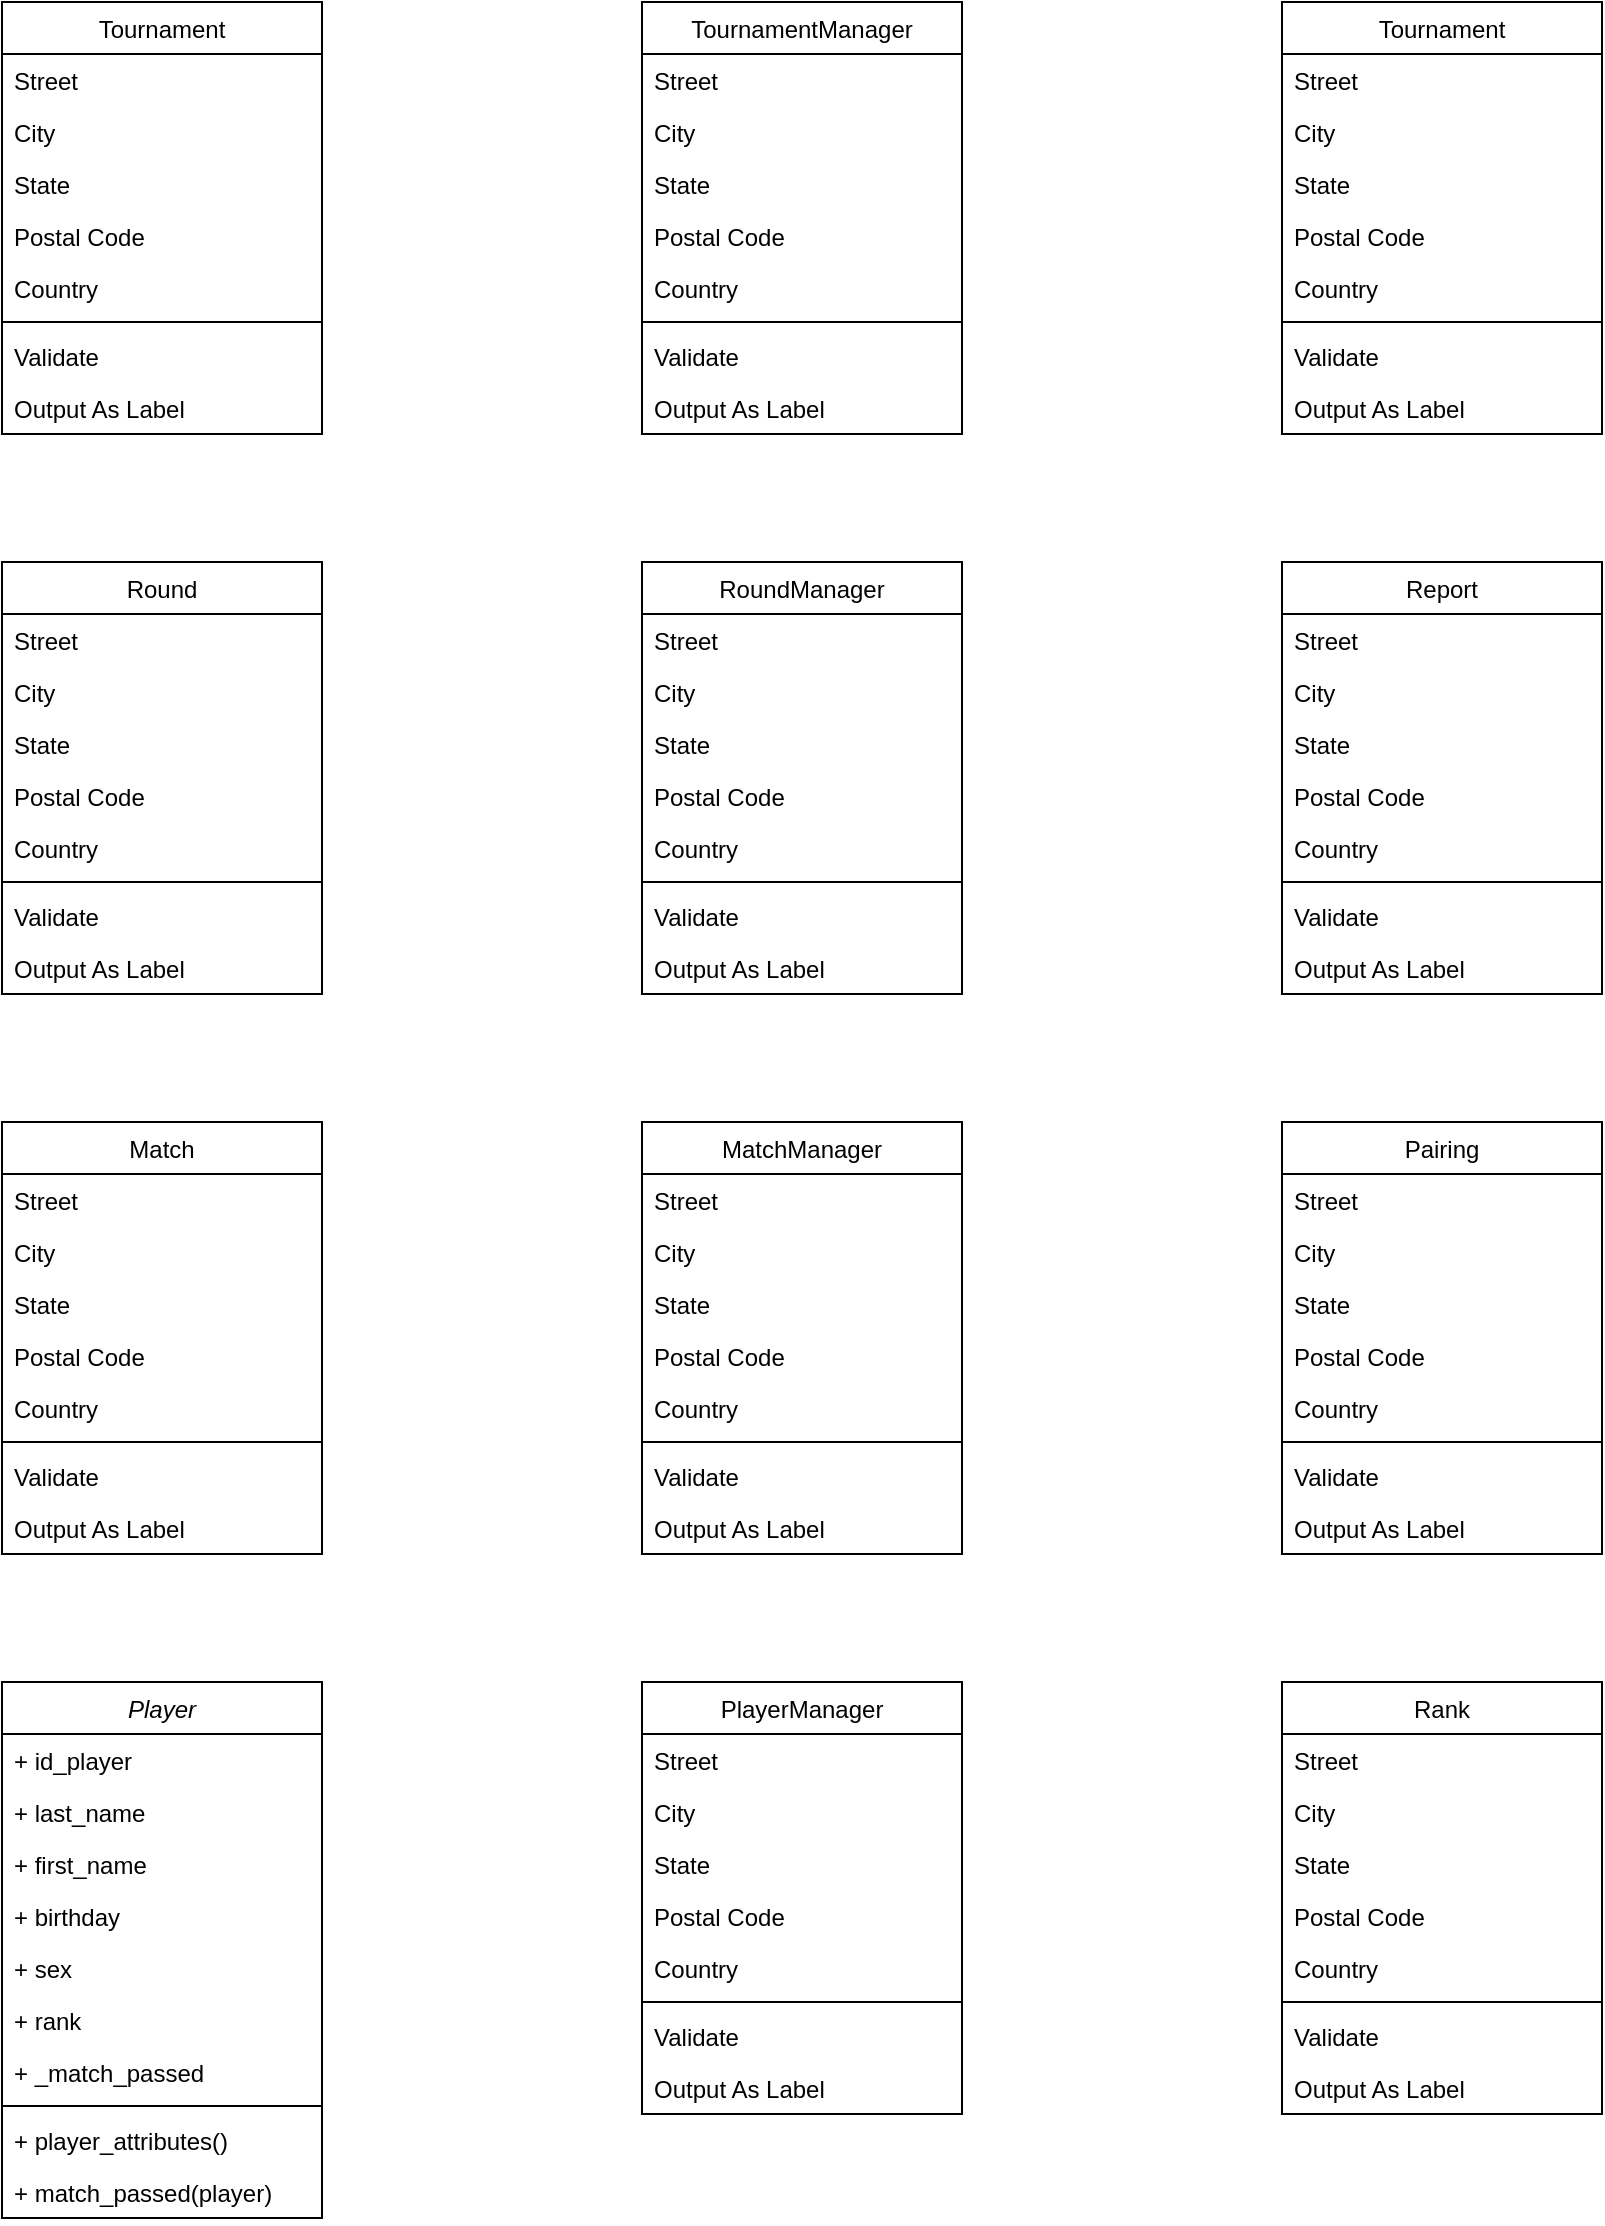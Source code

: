 <mxfile version="14.4.4" type="device"><diagram id="C5RBs43oDa-KdzZeNtuy" name="Page-1"><mxGraphModel dx="1422" dy="1963" grid="1" gridSize="10" guides="1" tooltips="1" connect="1" arrows="1" fold="1" page="1" pageScale="1" pageWidth="827" pageHeight="1169" math="0" shadow="0"><root><mxCell id="WIyWlLk6GJQsqaUBKTNV-0"/><mxCell id="WIyWlLk6GJQsqaUBKTNV-1" parent="WIyWlLk6GJQsqaUBKTNV-0"/><mxCell id="zkfFHV4jXpPFQw0GAbJ--0" value="Player" style="swimlane;fontStyle=2;align=center;verticalAlign=top;childLayout=stackLayout;horizontal=1;startSize=26;horizontalStack=0;resizeParent=1;resizeLast=0;collapsible=1;marginBottom=0;rounded=0;shadow=0;strokeWidth=1;" parent="WIyWlLk6GJQsqaUBKTNV-1" vertex="1"><mxGeometry x="200" y="200" width="160" height="268" as="geometry"><mxRectangle x="220" y="120" width="160" height="26" as="alternateBounds"/></mxGeometry></mxCell><mxCell id="zkfFHV4jXpPFQw0GAbJ--1" value="+ id_player" style="text;align=left;verticalAlign=top;spacingLeft=4;spacingRight=4;overflow=hidden;rotatable=0;points=[[0,0.5],[1,0.5]];portConstraint=eastwest;" parent="zkfFHV4jXpPFQw0GAbJ--0" vertex="1"><mxGeometry y="26" width="160" height="26" as="geometry"/></mxCell><mxCell id="zkfFHV4jXpPFQw0GAbJ--2" value="+ last_name" style="text;align=left;verticalAlign=top;spacingLeft=4;spacingRight=4;overflow=hidden;rotatable=0;points=[[0,0.5],[1,0.5]];portConstraint=eastwest;rounded=0;shadow=0;html=0;" parent="zkfFHV4jXpPFQw0GAbJ--0" vertex="1"><mxGeometry y="52" width="160" height="26" as="geometry"/></mxCell><mxCell id="zkfFHV4jXpPFQw0GAbJ--3" value="+ first_name" style="text;align=left;verticalAlign=top;spacingLeft=4;spacingRight=4;overflow=hidden;rotatable=0;points=[[0,0.5],[1,0.5]];portConstraint=eastwest;rounded=0;shadow=0;html=0;" parent="zkfFHV4jXpPFQw0GAbJ--0" vertex="1"><mxGeometry y="78" width="160" height="26" as="geometry"/></mxCell><mxCell id="yaCZvA2KeZ9xjW6tlkCe-1" value="+ birthday" style="text;align=left;verticalAlign=top;spacingLeft=4;spacingRight=4;overflow=hidden;rotatable=0;points=[[0,0.5],[1,0.5]];portConstraint=eastwest;rounded=0;shadow=0;html=0;" vertex="1" parent="zkfFHV4jXpPFQw0GAbJ--0"><mxGeometry y="104" width="160" height="26" as="geometry"/></mxCell><mxCell id="yaCZvA2KeZ9xjW6tlkCe-2" value="+ sex" style="text;align=left;verticalAlign=top;spacingLeft=4;spacingRight=4;overflow=hidden;rotatable=0;points=[[0,0.5],[1,0.5]];portConstraint=eastwest;rounded=0;shadow=0;html=0;" vertex="1" parent="zkfFHV4jXpPFQw0GAbJ--0"><mxGeometry y="130" width="160" height="26" as="geometry"/></mxCell><mxCell id="yaCZvA2KeZ9xjW6tlkCe-0" value="+ rank" style="text;align=left;verticalAlign=top;spacingLeft=4;spacingRight=4;overflow=hidden;rotatable=0;points=[[0,0.5],[1,0.5]];portConstraint=eastwest;rounded=0;shadow=0;html=0;" vertex="1" parent="zkfFHV4jXpPFQw0GAbJ--0"><mxGeometry y="156" width="160" height="26" as="geometry"/></mxCell><mxCell id="yaCZvA2KeZ9xjW6tlkCe-3" value="+ _match_passed" style="text;align=left;verticalAlign=top;spacingLeft=4;spacingRight=4;overflow=hidden;rotatable=0;points=[[0,0.5],[1,0.5]];portConstraint=eastwest;rounded=0;shadow=0;html=0;" vertex="1" parent="zkfFHV4jXpPFQw0GAbJ--0"><mxGeometry y="182" width="160" height="26" as="geometry"/></mxCell><mxCell id="zkfFHV4jXpPFQw0GAbJ--4" value="" style="line;html=1;strokeWidth=1;align=left;verticalAlign=middle;spacingTop=-1;spacingLeft=3;spacingRight=3;rotatable=0;labelPosition=right;points=[];portConstraint=eastwest;" parent="zkfFHV4jXpPFQw0GAbJ--0" vertex="1"><mxGeometry y="208" width="160" height="8" as="geometry"/></mxCell><mxCell id="zkfFHV4jXpPFQw0GAbJ--5" value="+ player_attributes()" style="text;align=left;verticalAlign=top;spacingLeft=4;spacingRight=4;overflow=hidden;rotatable=0;points=[[0,0.5],[1,0.5]];portConstraint=eastwest;" parent="zkfFHV4jXpPFQw0GAbJ--0" vertex="1"><mxGeometry y="216" width="160" height="26" as="geometry"/></mxCell><mxCell id="yaCZvA2KeZ9xjW6tlkCe-4" value="+ match_passed(player)" style="text;align=left;verticalAlign=top;spacingLeft=4;spacingRight=4;overflow=hidden;rotatable=0;points=[[0,0.5],[1,0.5]];portConstraint=eastwest;" vertex="1" parent="zkfFHV4jXpPFQw0GAbJ--0"><mxGeometry y="242" width="160" height="26" as="geometry"/></mxCell><mxCell id="zkfFHV4jXpPFQw0GAbJ--17" value="Match" style="swimlane;fontStyle=0;align=center;verticalAlign=top;childLayout=stackLayout;horizontal=1;startSize=26;horizontalStack=0;resizeParent=1;resizeLast=0;collapsible=1;marginBottom=0;rounded=0;shadow=0;strokeWidth=1;" parent="WIyWlLk6GJQsqaUBKTNV-1" vertex="1"><mxGeometry x="200" y="-80" width="160" height="216" as="geometry"><mxRectangle x="550" y="140" width="160" height="26" as="alternateBounds"/></mxGeometry></mxCell><mxCell id="zkfFHV4jXpPFQw0GAbJ--18" value="Street" style="text;align=left;verticalAlign=top;spacingLeft=4;spacingRight=4;overflow=hidden;rotatable=0;points=[[0,0.5],[1,0.5]];portConstraint=eastwest;" parent="zkfFHV4jXpPFQw0GAbJ--17" vertex="1"><mxGeometry y="26" width="160" height="26" as="geometry"/></mxCell><mxCell id="zkfFHV4jXpPFQw0GAbJ--19" value="City" style="text;align=left;verticalAlign=top;spacingLeft=4;spacingRight=4;overflow=hidden;rotatable=0;points=[[0,0.5],[1,0.5]];portConstraint=eastwest;rounded=0;shadow=0;html=0;" parent="zkfFHV4jXpPFQw0GAbJ--17" vertex="1"><mxGeometry y="52" width="160" height="26" as="geometry"/></mxCell><mxCell id="zkfFHV4jXpPFQw0GAbJ--20" value="State" style="text;align=left;verticalAlign=top;spacingLeft=4;spacingRight=4;overflow=hidden;rotatable=0;points=[[0,0.5],[1,0.5]];portConstraint=eastwest;rounded=0;shadow=0;html=0;" parent="zkfFHV4jXpPFQw0GAbJ--17" vertex="1"><mxGeometry y="78" width="160" height="26" as="geometry"/></mxCell><mxCell id="zkfFHV4jXpPFQw0GAbJ--21" value="Postal Code" style="text;align=left;verticalAlign=top;spacingLeft=4;spacingRight=4;overflow=hidden;rotatable=0;points=[[0,0.5],[1,0.5]];portConstraint=eastwest;rounded=0;shadow=0;html=0;" parent="zkfFHV4jXpPFQw0GAbJ--17" vertex="1"><mxGeometry y="104" width="160" height="26" as="geometry"/></mxCell><mxCell id="zkfFHV4jXpPFQw0GAbJ--22" value="Country" style="text;align=left;verticalAlign=top;spacingLeft=4;spacingRight=4;overflow=hidden;rotatable=0;points=[[0,0.5],[1,0.5]];portConstraint=eastwest;rounded=0;shadow=0;html=0;" parent="zkfFHV4jXpPFQw0GAbJ--17" vertex="1"><mxGeometry y="130" width="160" height="26" as="geometry"/></mxCell><mxCell id="zkfFHV4jXpPFQw0GAbJ--23" value="" style="line;html=1;strokeWidth=1;align=left;verticalAlign=middle;spacingTop=-1;spacingLeft=3;spacingRight=3;rotatable=0;labelPosition=right;points=[];portConstraint=eastwest;" parent="zkfFHV4jXpPFQw0GAbJ--17" vertex="1"><mxGeometry y="156" width="160" height="8" as="geometry"/></mxCell><mxCell id="zkfFHV4jXpPFQw0GAbJ--24" value="Validate" style="text;align=left;verticalAlign=top;spacingLeft=4;spacingRight=4;overflow=hidden;rotatable=0;points=[[0,0.5],[1,0.5]];portConstraint=eastwest;" parent="zkfFHV4jXpPFQw0GAbJ--17" vertex="1"><mxGeometry y="164" width="160" height="26" as="geometry"/></mxCell><mxCell id="zkfFHV4jXpPFQw0GAbJ--25" value="Output As Label" style="text;align=left;verticalAlign=top;spacingLeft=4;spacingRight=4;overflow=hidden;rotatable=0;points=[[0,0.5],[1,0.5]];portConstraint=eastwest;" parent="zkfFHV4jXpPFQw0GAbJ--17" vertex="1"><mxGeometry y="190" width="160" height="26" as="geometry"/></mxCell><mxCell id="yaCZvA2KeZ9xjW6tlkCe-5" value="Round" style="swimlane;fontStyle=0;align=center;verticalAlign=top;childLayout=stackLayout;horizontal=1;startSize=26;horizontalStack=0;resizeParent=1;resizeLast=0;collapsible=1;marginBottom=0;rounded=0;shadow=0;strokeWidth=1;" vertex="1" parent="WIyWlLk6GJQsqaUBKTNV-1"><mxGeometry x="200" y="-360" width="160" height="216" as="geometry"><mxRectangle x="550" y="140" width="160" height="26" as="alternateBounds"/></mxGeometry></mxCell><mxCell id="yaCZvA2KeZ9xjW6tlkCe-6" value="Street" style="text;align=left;verticalAlign=top;spacingLeft=4;spacingRight=4;overflow=hidden;rotatable=0;points=[[0,0.5],[1,0.5]];portConstraint=eastwest;" vertex="1" parent="yaCZvA2KeZ9xjW6tlkCe-5"><mxGeometry y="26" width="160" height="26" as="geometry"/></mxCell><mxCell id="yaCZvA2KeZ9xjW6tlkCe-7" value="City" style="text;align=left;verticalAlign=top;spacingLeft=4;spacingRight=4;overflow=hidden;rotatable=0;points=[[0,0.5],[1,0.5]];portConstraint=eastwest;rounded=0;shadow=0;html=0;" vertex="1" parent="yaCZvA2KeZ9xjW6tlkCe-5"><mxGeometry y="52" width="160" height="26" as="geometry"/></mxCell><mxCell id="yaCZvA2KeZ9xjW6tlkCe-8" value="State" style="text;align=left;verticalAlign=top;spacingLeft=4;spacingRight=4;overflow=hidden;rotatable=0;points=[[0,0.5],[1,0.5]];portConstraint=eastwest;rounded=0;shadow=0;html=0;" vertex="1" parent="yaCZvA2KeZ9xjW6tlkCe-5"><mxGeometry y="78" width="160" height="26" as="geometry"/></mxCell><mxCell id="yaCZvA2KeZ9xjW6tlkCe-9" value="Postal Code" style="text;align=left;verticalAlign=top;spacingLeft=4;spacingRight=4;overflow=hidden;rotatable=0;points=[[0,0.5],[1,0.5]];portConstraint=eastwest;rounded=0;shadow=0;html=0;" vertex="1" parent="yaCZvA2KeZ9xjW6tlkCe-5"><mxGeometry y="104" width="160" height="26" as="geometry"/></mxCell><mxCell id="yaCZvA2KeZ9xjW6tlkCe-10" value="Country" style="text;align=left;verticalAlign=top;spacingLeft=4;spacingRight=4;overflow=hidden;rotatable=0;points=[[0,0.5],[1,0.5]];portConstraint=eastwest;rounded=0;shadow=0;html=0;" vertex="1" parent="yaCZvA2KeZ9xjW6tlkCe-5"><mxGeometry y="130" width="160" height="26" as="geometry"/></mxCell><mxCell id="yaCZvA2KeZ9xjW6tlkCe-11" value="" style="line;html=1;strokeWidth=1;align=left;verticalAlign=middle;spacingTop=-1;spacingLeft=3;spacingRight=3;rotatable=0;labelPosition=right;points=[];portConstraint=eastwest;" vertex="1" parent="yaCZvA2KeZ9xjW6tlkCe-5"><mxGeometry y="156" width="160" height="8" as="geometry"/></mxCell><mxCell id="yaCZvA2KeZ9xjW6tlkCe-12" value="Validate" style="text;align=left;verticalAlign=top;spacingLeft=4;spacingRight=4;overflow=hidden;rotatable=0;points=[[0,0.5],[1,0.5]];portConstraint=eastwest;" vertex="1" parent="yaCZvA2KeZ9xjW6tlkCe-5"><mxGeometry y="164" width="160" height="26" as="geometry"/></mxCell><mxCell id="yaCZvA2KeZ9xjW6tlkCe-13" value="Output As Label" style="text;align=left;verticalAlign=top;spacingLeft=4;spacingRight=4;overflow=hidden;rotatable=0;points=[[0,0.5],[1,0.5]];portConstraint=eastwest;" vertex="1" parent="yaCZvA2KeZ9xjW6tlkCe-5"><mxGeometry y="190" width="160" height="26" as="geometry"/></mxCell><mxCell id="yaCZvA2KeZ9xjW6tlkCe-14" value="Tournament" style="swimlane;fontStyle=0;align=center;verticalAlign=top;childLayout=stackLayout;horizontal=1;startSize=26;horizontalStack=0;resizeParent=1;resizeLast=0;collapsible=1;marginBottom=0;rounded=0;shadow=0;strokeWidth=1;" vertex="1" parent="WIyWlLk6GJQsqaUBKTNV-1"><mxGeometry x="200" y="-640" width="160" height="216" as="geometry"><mxRectangle x="550" y="140" width="160" height="26" as="alternateBounds"/></mxGeometry></mxCell><mxCell id="yaCZvA2KeZ9xjW6tlkCe-15" value="Street" style="text;align=left;verticalAlign=top;spacingLeft=4;spacingRight=4;overflow=hidden;rotatable=0;points=[[0,0.5],[1,0.5]];portConstraint=eastwest;" vertex="1" parent="yaCZvA2KeZ9xjW6tlkCe-14"><mxGeometry y="26" width="160" height="26" as="geometry"/></mxCell><mxCell id="yaCZvA2KeZ9xjW6tlkCe-16" value="City" style="text;align=left;verticalAlign=top;spacingLeft=4;spacingRight=4;overflow=hidden;rotatable=0;points=[[0,0.5],[1,0.5]];portConstraint=eastwest;rounded=0;shadow=0;html=0;" vertex="1" parent="yaCZvA2KeZ9xjW6tlkCe-14"><mxGeometry y="52" width="160" height="26" as="geometry"/></mxCell><mxCell id="yaCZvA2KeZ9xjW6tlkCe-17" value="State" style="text;align=left;verticalAlign=top;spacingLeft=4;spacingRight=4;overflow=hidden;rotatable=0;points=[[0,0.5],[1,0.5]];portConstraint=eastwest;rounded=0;shadow=0;html=0;" vertex="1" parent="yaCZvA2KeZ9xjW6tlkCe-14"><mxGeometry y="78" width="160" height="26" as="geometry"/></mxCell><mxCell id="yaCZvA2KeZ9xjW6tlkCe-18" value="Postal Code" style="text;align=left;verticalAlign=top;spacingLeft=4;spacingRight=4;overflow=hidden;rotatable=0;points=[[0,0.5],[1,0.5]];portConstraint=eastwest;rounded=0;shadow=0;html=0;" vertex="1" parent="yaCZvA2KeZ9xjW6tlkCe-14"><mxGeometry y="104" width="160" height="26" as="geometry"/></mxCell><mxCell id="yaCZvA2KeZ9xjW6tlkCe-19" value="Country" style="text;align=left;verticalAlign=top;spacingLeft=4;spacingRight=4;overflow=hidden;rotatable=0;points=[[0,0.5],[1,0.5]];portConstraint=eastwest;rounded=0;shadow=0;html=0;" vertex="1" parent="yaCZvA2KeZ9xjW6tlkCe-14"><mxGeometry y="130" width="160" height="26" as="geometry"/></mxCell><mxCell id="yaCZvA2KeZ9xjW6tlkCe-20" value="" style="line;html=1;strokeWidth=1;align=left;verticalAlign=middle;spacingTop=-1;spacingLeft=3;spacingRight=3;rotatable=0;labelPosition=right;points=[];portConstraint=eastwest;" vertex="1" parent="yaCZvA2KeZ9xjW6tlkCe-14"><mxGeometry y="156" width="160" height="8" as="geometry"/></mxCell><mxCell id="yaCZvA2KeZ9xjW6tlkCe-21" value="Validate" style="text;align=left;verticalAlign=top;spacingLeft=4;spacingRight=4;overflow=hidden;rotatable=0;points=[[0,0.5],[1,0.5]];portConstraint=eastwest;" vertex="1" parent="yaCZvA2KeZ9xjW6tlkCe-14"><mxGeometry y="164" width="160" height="26" as="geometry"/></mxCell><mxCell id="yaCZvA2KeZ9xjW6tlkCe-22" value="Output As Label" style="text;align=left;verticalAlign=top;spacingLeft=4;spacingRight=4;overflow=hidden;rotatable=0;points=[[0,0.5],[1,0.5]];portConstraint=eastwest;" vertex="1" parent="yaCZvA2KeZ9xjW6tlkCe-14"><mxGeometry y="190" width="160" height="26" as="geometry"/></mxCell><mxCell id="yaCZvA2KeZ9xjW6tlkCe-23" value="TournamentManager" style="swimlane;fontStyle=0;align=center;verticalAlign=top;childLayout=stackLayout;horizontal=1;startSize=26;horizontalStack=0;resizeParent=1;resizeLast=0;collapsible=1;marginBottom=0;rounded=0;shadow=0;strokeWidth=1;" vertex="1" parent="WIyWlLk6GJQsqaUBKTNV-1"><mxGeometry x="520" y="-640" width="160" height="216" as="geometry"><mxRectangle x="550" y="140" width="160" height="26" as="alternateBounds"/></mxGeometry></mxCell><mxCell id="yaCZvA2KeZ9xjW6tlkCe-24" value="Street" style="text;align=left;verticalAlign=top;spacingLeft=4;spacingRight=4;overflow=hidden;rotatable=0;points=[[0,0.5],[1,0.5]];portConstraint=eastwest;" vertex="1" parent="yaCZvA2KeZ9xjW6tlkCe-23"><mxGeometry y="26" width="160" height="26" as="geometry"/></mxCell><mxCell id="yaCZvA2KeZ9xjW6tlkCe-25" value="City" style="text;align=left;verticalAlign=top;spacingLeft=4;spacingRight=4;overflow=hidden;rotatable=0;points=[[0,0.5],[1,0.5]];portConstraint=eastwest;rounded=0;shadow=0;html=0;" vertex="1" parent="yaCZvA2KeZ9xjW6tlkCe-23"><mxGeometry y="52" width="160" height="26" as="geometry"/></mxCell><mxCell id="yaCZvA2KeZ9xjW6tlkCe-26" value="State" style="text;align=left;verticalAlign=top;spacingLeft=4;spacingRight=4;overflow=hidden;rotatable=0;points=[[0,0.5],[1,0.5]];portConstraint=eastwest;rounded=0;shadow=0;html=0;" vertex="1" parent="yaCZvA2KeZ9xjW6tlkCe-23"><mxGeometry y="78" width="160" height="26" as="geometry"/></mxCell><mxCell id="yaCZvA2KeZ9xjW6tlkCe-27" value="Postal Code" style="text;align=left;verticalAlign=top;spacingLeft=4;spacingRight=4;overflow=hidden;rotatable=0;points=[[0,0.5],[1,0.5]];portConstraint=eastwest;rounded=0;shadow=0;html=0;" vertex="1" parent="yaCZvA2KeZ9xjW6tlkCe-23"><mxGeometry y="104" width="160" height="26" as="geometry"/></mxCell><mxCell id="yaCZvA2KeZ9xjW6tlkCe-28" value="Country" style="text;align=left;verticalAlign=top;spacingLeft=4;spacingRight=4;overflow=hidden;rotatable=0;points=[[0,0.5],[1,0.5]];portConstraint=eastwest;rounded=0;shadow=0;html=0;" vertex="1" parent="yaCZvA2KeZ9xjW6tlkCe-23"><mxGeometry y="130" width="160" height="26" as="geometry"/></mxCell><mxCell id="yaCZvA2KeZ9xjW6tlkCe-29" value="" style="line;html=1;strokeWidth=1;align=left;verticalAlign=middle;spacingTop=-1;spacingLeft=3;spacingRight=3;rotatable=0;labelPosition=right;points=[];portConstraint=eastwest;" vertex="1" parent="yaCZvA2KeZ9xjW6tlkCe-23"><mxGeometry y="156" width="160" height="8" as="geometry"/></mxCell><mxCell id="yaCZvA2KeZ9xjW6tlkCe-30" value="Validate" style="text;align=left;verticalAlign=top;spacingLeft=4;spacingRight=4;overflow=hidden;rotatable=0;points=[[0,0.5],[1,0.5]];portConstraint=eastwest;" vertex="1" parent="yaCZvA2KeZ9xjW6tlkCe-23"><mxGeometry y="164" width="160" height="26" as="geometry"/></mxCell><mxCell id="yaCZvA2KeZ9xjW6tlkCe-31" value="Output As Label" style="text;align=left;verticalAlign=top;spacingLeft=4;spacingRight=4;overflow=hidden;rotatable=0;points=[[0,0.5],[1,0.5]];portConstraint=eastwest;" vertex="1" parent="yaCZvA2KeZ9xjW6tlkCe-23"><mxGeometry y="190" width="160" height="26" as="geometry"/></mxCell><mxCell id="yaCZvA2KeZ9xjW6tlkCe-32" value="RoundManager" style="swimlane;fontStyle=0;align=center;verticalAlign=top;childLayout=stackLayout;horizontal=1;startSize=26;horizontalStack=0;resizeParent=1;resizeLast=0;collapsible=1;marginBottom=0;rounded=0;shadow=0;strokeWidth=1;" vertex="1" parent="WIyWlLk6GJQsqaUBKTNV-1"><mxGeometry x="520" y="-360" width="160" height="216" as="geometry"><mxRectangle x="550" y="140" width="160" height="26" as="alternateBounds"/></mxGeometry></mxCell><mxCell id="yaCZvA2KeZ9xjW6tlkCe-33" value="Street" style="text;align=left;verticalAlign=top;spacingLeft=4;spacingRight=4;overflow=hidden;rotatable=0;points=[[0,0.5],[1,0.5]];portConstraint=eastwest;" vertex="1" parent="yaCZvA2KeZ9xjW6tlkCe-32"><mxGeometry y="26" width="160" height="26" as="geometry"/></mxCell><mxCell id="yaCZvA2KeZ9xjW6tlkCe-34" value="City" style="text;align=left;verticalAlign=top;spacingLeft=4;spacingRight=4;overflow=hidden;rotatable=0;points=[[0,0.5],[1,0.5]];portConstraint=eastwest;rounded=0;shadow=0;html=0;" vertex="1" parent="yaCZvA2KeZ9xjW6tlkCe-32"><mxGeometry y="52" width="160" height="26" as="geometry"/></mxCell><mxCell id="yaCZvA2KeZ9xjW6tlkCe-35" value="State" style="text;align=left;verticalAlign=top;spacingLeft=4;spacingRight=4;overflow=hidden;rotatable=0;points=[[0,0.5],[1,0.5]];portConstraint=eastwest;rounded=0;shadow=0;html=0;" vertex="1" parent="yaCZvA2KeZ9xjW6tlkCe-32"><mxGeometry y="78" width="160" height="26" as="geometry"/></mxCell><mxCell id="yaCZvA2KeZ9xjW6tlkCe-36" value="Postal Code" style="text;align=left;verticalAlign=top;spacingLeft=4;spacingRight=4;overflow=hidden;rotatable=0;points=[[0,0.5],[1,0.5]];portConstraint=eastwest;rounded=0;shadow=0;html=0;" vertex="1" parent="yaCZvA2KeZ9xjW6tlkCe-32"><mxGeometry y="104" width="160" height="26" as="geometry"/></mxCell><mxCell id="yaCZvA2KeZ9xjW6tlkCe-37" value="Country" style="text;align=left;verticalAlign=top;spacingLeft=4;spacingRight=4;overflow=hidden;rotatable=0;points=[[0,0.5],[1,0.5]];portConstraint=eastwest;rounded=0;shadow=0;html=0;" vertex="1" parent="yaCZvA2KeZ9xjW6tlkCe-32"><mxGeometry y="130" width="160" height="26" as="geometry"/></mxCell><mxCell id="yaCZvA2KeZ9xjW6tlkCe-38" value="" style="line;html=1;strokeWidth=1;align=left;verticalAlign=middle;spacingTop=-1;spacingLeft=3;spacingRight=3;rotatable=0;labelPosition=right;points=[];portConstraint=eastwest;" vertex="1" parent="yaCZvA2KeZ9xjW6tlkCe-32"><mxGeometry y="156" width="160" height="8" as="geometry"/></mxCell><mxCell id="yaCZvA2KeZ9xjW6tlkCe-39" value="Validate" style="text;align=left;verticalAlign=top;spacingLeft=4;spacingRight=4;overflow=hidden;rotatable=0;points=[[0,0.5],[1,0.5]];portConstraint=eastwest;" vertex="1" parent="yaCZvA2KeZ9xjW6tlkCe-32"><mxGeometry y="164" width="160" height="26" as="geometry"/></mxCell><mxCell id="yaCZvA2KeZ9xjW6tlkCe-40" value="Output As Label" style="text;align=left;verticalAlign=top;spacingLeft=4;spacingRight=4;overflow=hidden;rotatable=0;points=[[0,0.5],[1,0.5]];portConstraint=eastwest;" vertex="1" parent="yaCZvA2KeZ9xjW6tlkCe-32"><mxGeometry y="190" width="160" height="26" as="geometry"/></mxCell><mxCell id="yaCZvA2KeZ9xjW6tlkCe-41" value="MatchManager" style="swimlane;fontStyle=0;align=center;verticalAlign=top;childLayout=stackLayout;horizontal=1;startSize=26;horizontalStack=0;resizeParent=1;resizeLast=0;collapsible=1;marginBottom=0;rounded=0;shadow=0;strokeWidth=1;" vertex="1" parent="WIyWlLk6GJQsqaUBKTNV-1"><mxGeometry x="520" y="-80" width="160" height="216" as="geometry"><mxRectangle x="550" y="140" width="160" height="26" as="alternateBounds"/></mxGeometry></mxCell><mxCell id="yaCZvA2KeZ9xjW6tlkCe-42" value="Street" style="text;align=left;verticalAlign=top;spacingLeft=4;spacingRight=4;overflow=hidden;rotatable=0;points=[[0,0.5],[1,0.5]];portConstraint=eastwest;" vertex="1" parent="yaCZvA2KeZ9xjW6tlkCe-41"><mxGeometry y="26" width="160" height="26" as="geometry"/></mxCell><mxCell id="yaCZvA2KeZ9xjW6tlkCe-43" value="City" style="text;align=left;verticalAlign=top;spacingLeft=4;spacingRight=4;overflow=hidden;rotatable=0;points=[[0,0.5],[1,0.5]];portConstraint=eastwest;rounded=0;shadow=0;html=0;" vertex="1" parent="yaCZvA2KeZ9xjW6tlkCe-41"><mxGeometry y="52" width="160" height="26" as="geometry"/></mxCell><mxCell id="yaCZvA2KeZ9xjW6tlkCe-44" value="State" style="text;align=left;verticalAlign=top;spacingLeft=4;spacingRight=4;overflow=hidden;rotatable=0;points=[[0,0.5],[1,0.5]];portConstraint=eastwest;rounded=0;shadow=0;html=0;" vertex="1" parent="yaCZvA2KeZ9xjW6tlkCe-41"><mxGeometry y="78" width="160" height="26" as="geometry"/></mxCell><mxCell id="yaCZvA2KeZ9xjW6tlkCe-45" value="Postal Code" style="text;align=left;verticalAlign=top;spacingLeft=4;spacingRight=4;overflow=hidden;rotatable=0;points=[[0,0.5],[1,0.5]];portConstraint=eastwest;rounded=0;shadow=0;html=0;" vertex="1" parent="yaCZvA2KeZ9xjW6tlkCe-41"><mxGeometry y="104" width="160" height="26" as="geometry"/></mxCell><mxCell id="yaCZvA2KeZ9xjW6tlkCe-46" value="Country" style="text;align=left;verticalAlign=top;spacingLeft=4;spacingRight=4;overflow=hidden;rotatable=0;points=[[0,0.5],[1,0.5]];portConstraint=eastwest;rounded=0;shadow=0;html=0;" vertex="1" parent="yaCZvA2KeZ9xjW6tlkCe-41"><mxGeometry y="130" width="160" height="26" as="geometry"/></mxCell><mxCell id="yaCZvA2KeZ9xjW6tlkCe-47" value="" style="line;html=1;strokeWidth=1;align=left;verticalAlign=middle;spacingTop=-1;spacingLeft=3;spacingRight=3;rotatable=0;labelPosition=right;points=[];portConstraint=eastwest;" vertex="1" parent="yaCZvA2KeZ9xjW6tlkCe-41"><mxGeometry y="156" width="160" height="8" as="geometry"/></mxCell><mxCell id="yaCZvA2KeZ9xjW6tlkCe-48" value="Validate" style="text;align=left;verticalAlign=top;spacingLeft=4;spacingRight=4;overflow=hidden;rotatable=0;points=[[0,0.5],[1,0.5]];portConstraint=eastwest;" vertex="1" parent="yaCZvA2KeZ9xjW6tlkCe-41"><mxGeometry y="164" width="160" height="26" as="geometry"/></mxCell><mxCell id="yaCZvA2KeZ9xjW6tlkCe-49" value="Output As Label" style="text;align=left;verticalAlign=top;spacingLeft=4;spacingRight=4;overflow=hidden;rotatable=0;points=[[0,0.5],[1,0.5]];portConstraint=eastwest;" vertex="1" parent="yaCZvA2KeZ9xjW6tlkCe-41"><mxGeometry y="190" width="160" height="26" as="geometry"/></mxCell><mxCell id="yaCZvA2KeZ9xjW6tlkCe-50" value="PlayerManager" style="swimlane;fontStyle=0;align=center;verticalAlign=top;childLayout=stackLayout;horizontal=1;startSize=26;horizontalStack=0;resizeParent=1;resizeLast=0;collapsible=1;marginBottom=0;rounded=0;shadow=0;strokeWidth=1;" vertex="1" parent="WIyWlLk6GJQsqaUBKTNV-1"><mxGeometry x="520" y="200" width="160" height="216" as="geometry"><mxRectangle x="550" y="140" width="160" height="26" as="alternateBounds"/></mxGeometry></mxCell><mxCell id="yaCZvA2KeZ9xjW6tlkCe-51" value="Street" style="text;align=left;verticalAlign=top;spacingLeft=4;spacingRight=4;overflow=hidden;rotatable=0;points=[[0,0.5],[1,0.5]];portConstraint=eastwest;" vertex="1" parent="yaCZvA2KeZ9xjW6tlkCe-50"><mxGeometry y="26" width="160" height="26" as="geometry"/></mxCell><mxCell id="yaCZvA2KeZ9xjW6tlkCe-52" value="City" style="text;align=left;verticalAlign=top;spacingLeft=4;spacingRight=4;overflow=hidden;rotatable=0;points=[[0,0.5],[1,0.5]];portConstraint=eastwest;rounded=0;shadow=0;html=0;" vertex="1" parent="yaCZvA2KeZ9xjW6tlkCe-50"><mxGeometry y="52" width="160" height="26" as="geometry"/></mxCell><mxCell id="yaCZvA2KeZ9xjW6tlkCe-53" value="State" style="text;align=left;verticalAlign=top;spacingLeft=4;spacingRight=4;overflow=hidden;rotatable=0;points=[[0,0.5],[1,0.5]];portConstraint=eastwest;rounded=0;shadow=0;html=0;" vertex="1" parent="yaCZvA2KeZ9xjW6tlkCe-50"><mxGeometry y="78" width="160" height="26" as="geometry"/></mxCell><mxCell id="yaCZvA2KeZ9xjW6tlkCe-54" value="Postal Code" style="text;align=left;verticalAlign=top;spacingLeft=4;spacingRight=4;overflow=hidden;rotatable=0;points=[[0,0.5],[1,0.5]];portConstraint=eastwest;rounded=0;shadow=0;html=0;" vertex="1" parent="yaCZvA2KeZ9xjW6tlkCe-50"><mxGeometry y="104" width="160" height="26" as="geometry"/></mxCell><mxCell id="yaCZvA2KeZ9xjW6tlkCe-55" value="Country" style="text;align=left;verticalAlign=top;spacingLeft=4;spacingRight=4;overflow=hidden;rotatable=0;points=[[0,0.5],[1,0.5]];portConstraint=eastwest;rounded=0;shadow=0;html=0;" vertex="1" parent="yaCZvA2KeZ9xjW6tlkCe-50"><mxGeometry y="130" width="160" height="26" as="geometry"/></mxCell><mxCell id="yaCZvA2KeZ9xjW6tlkCe-56" value="" style="line;html=1;strokeWidth=1;align=left;verticalAlign=middle;spacingTop=-1;spacingLeft=3;spacingRight=3;rotatable=0;labelPosition=right;points=[];portConstraint=eastwest;" vertex="1" parent="yaCZvA2KeZ9xjW6tlkCe-50"><mxGeometry y="156" width="160" height="8" as="geometry"/></mxCell><mxCell id="yaCZvA2KeZ9xjW6tlkCe-57" value="Validate" style="text;align=left;verticalAlign=top;spacingLeft=4;spacingRight=4;overflow=hidden;rotatable=0;points=[[0,0.5],[1,0.5]];portConstraint=eastwest;" vertex="1" parent="yaCZvA2KeZ9xjW6tlkCe-50"><mxGeometry y="164" width="160" height="26" as="geometry"/></mxCell><mxCell id="yaCZvA2KeZ9xjW6tlkCe-58" value="Output As Label" style="text;align=left;verticalAlign=top;spacingLeft=4;spacingRight=4;overflow=hidden;rotatable=0;points=[[0,0.5],[1,0.5]];portConstraint=eastwest;" vertex="1" parent="yaCZvA2KeZ9xjW6tlkCe-50"><mxGeometry y="190" width="160" height="26" as="geometry"/></mxCell><mxCell id="yaCZvA2KeZ9xjW6tlkCe-59" value="Tournament" style="swimlane;fontStyle=0;align=center;verticalAlign=top;childLayout=stackLayout;horizontal=1;startSize=26;horizontalStack=0;resizeParent=1;resizeLast=0;collapsible=1;marginBottom=0;rounded=0;shadow=0;strokeWidth=1;" vertex="1" parent="WIyWlLk6GJQsqaUBKTNV-1"><mxGeometry x="840" y="-640" width="160" height="216" as="geometry"><mxRectangle x="550" y="140" width="160" height="26" as="alternateBounds"/></mxGeometry></mxCell><mxCell id="yaCZvA2KeZ9xjW6tlkCe-60" value="Street" style="text;align=left;verticalAlign=top;spacingLeft=4;spacingRight=4;overflow=hidden;rotatable=0;points=[[0,0.5],[1,0.5]];portConstraint=eastwest;" vertex="1" parent="yaCZvA2KeZ9xjW6tlkCe-59"><mxGeometry y="26" width="160" height="26" as="geometry"/></mxCell><mxCell id="yaCZvA2KeZ9xjW6tlkCe-61" value="City" style="text;align=left;verticalAlign=top;spacingLeft=4;spacingRight=4;overflow=hidden;rotatable=0;points=[[0,0.5],[1,0.5]];portConstraint=eastwest;rounded=0;shadow=0;html=0;" vertex="1" parent="yaCZvA2KeZ9xjW6tlkCe-59"><mxGeometry y="52" width="160" height="26" as="geometry"/></mxCell><mxCell id="yaCZvA2KeZ9xjW6tlkCe-62" value="State" style="text;align=left;verticalAlign=top;spacingLeft=4;spacingRight=4;overflow=hidden;rotatable=0;points=[[0,0.5],[1,0.5]];portConstraint=eastwest;rounded=0;shadow=0;html=0;" vertex="1" parent="yaCZvA2KeZ9xjW6tlkCe-59"><mxGeometry y="78" width="160" height="26" as="geometry"/></mxCell><mxCell id="yaCZvA2KeZ9xjW6tlkCe-63" value="Postal Code" style="text;align=left;verticalAlign=top;spacingLeft=4;spacingRight=4;overflow=hidden;rotatable=0;points=[[0,0.5],[1,0.5]];portConstraint=eastwest;rounded=0;shadow=0;html=0;" vertex="1" parent="yaCZvA2KeZ9xjW6tlkCe-59"><mxGeometry y="104" width="160" height="26" as="geometry"/></mxCell><mxCell id="yaCZvA2KeZ9xjW6tlkCe-64" value="Country" style="text;align=left;verticalAlign=top;spacingLeft=4;spacingRight=4;overflow=hidden;rotatable=0;points=[[0,0.5],[1,0.5]];portConstraint=eastwest;rounded=0;shadow=0;html=0;" vertex="1" parent="yaCZvA2KeZ9xjW6tlkCe-59"><mxGeometry y="130" width="160" height="26" as="geometry"/></mxCell><mxCell id="yaCZvA2KeZ9xjW6tlkCe-65" value="" style="line;html=1;strokeWidth=1;align=left;verticalAlign=middle;spacingTop=-1;spacingLeft=3;spacingRight=3;rotatable=0;labelPosition=right;points=[];portConstraint=eastwest;" vertex="1" parent="yaCZvA2KeZ9xjW6tlkCe-59"><mxGeometry y="156" width="160" height="8" as="geometry"/></mxCell><mxCell id="yaCZvA2KeZ9xjW6tlkCe-66" value="Validate" style="text;align=left;verticalAlign=top;spacingLeft=4;spacingRight=4;overflow=hidden;rotatable=0;points=[[0,0.5],[1,0.5]];portConstraint=eastwest;" vertex="1" parent="yaCZvA2KeZ9xjW6tlkCe-59"><mxGeometry y="164" width="160" height="26" as="geometry"/></mxCell><mxCell id="yaCZvA2KeZ9xjW6tlkCe-67" value="Output As Label" style="text;align=left;verticalAlign=top;spacingLeft=4;spacingRight=4;overflow=hidden;rotatable=0;points=[[0,0.5],[1,0.5]];portConstraint=eastwest;" vertex="1" parent="yaCZvA2KeZ9xjW6tlkCe-59"><mxGeometry y="190" width="160" height="26" as="geometry"/></mxCell><mxCell id="yaCZvA2KeZ9xjW6tlkCe-68" value="Pairing" style="swimlane;fontStyle=0;align=center;verticalAlign=top;childLayout=stackLayout;horizontal=1;startSize=26;horizontalStack=0;resizeParent=1;resizeLast=0;collapsible=1;marginBottom=0;rounded=0;shadow=0;strokeWidth=1;" vertex="1" parent="WIyWlLk6GJQsqaUBKTNV-1"><mxGeometry x="840" y="-80" width="160" height="216" as="geometry"><mxRectangle x="550" y="140" width="160" height="26" as="alternateBounds"/></mxGeometry></mxCell><mxCell id="yaCZvA2KeZ9xjW6tlkCe-69" value="Street" style="text;align=left;verticalAlign=top;spacingLeft=4;spacingRight=4;overflow=hidden;rotatable=0;points=[[0,0.5],[1,0.5]];portConstraint=eastwest;" vertex="1" parent="yaCZvA2KeZ9xjW6tlkCe-68"><mxGeometry y="26" width="160" height="26" as="geometry"/></mxCell><mxCell id="yaCZvA2KeZ9xjW6tlkCe-70" value="City" style="text;align=left;verticalAlign=top;spacingLeft=4;spacingRight=4;overflow=hidden;rotatable=0;points=[[0,0.5],[1,0.5]];portConstraint=eastwest;rounded=0;shadow=0;html=0;" vertex="1" parent="yaCZvA2KeZ9xjW6tlkCe-68"><mxGeometry y="52" width="160" height="26" as="geometry"/></mxCell><mxCell id="yaCZvA2KeZ9xjW6tlkCe-71" value="State" style="text;align=left;verticalAlign=top;spacingLeft=4;spacingRight=4;overflow=hidden;rotatable=0;points=[[0,0.5],[1,0.5]];portConstraint=eastwest;rounded=0;shadow=0;html=0;" vertex="1" parent="yaCZvA2KeZ9xjW6tlkCe-68"><mxGeometry y="78" width="160" height="26" as="geometry"/></mxCell><mxCell id="yaCZvA2KeZ9xjW6tlkCe-72" value="Postal Code" style="text;align=left;verticalAlign=top;spacingLeft=4;spacingRight=4;overflow=hidden;rotatable=0;points=[[0,0.5],[1,0.5]];portConstraint=eastwest;rounded=0;shadow=0;html=0;" vertex="1" parent="yaCZvA2KeZ9xjW6tlkCe-68"><mxGeometry y="104" width="160" height="26" as="geometry"/></mxCell><mxCell id="yaCZvA2KeZ9xjW6tlkCe-73" value="Country" style="text;align=left;verticalAlign=top;spacingLeft=4;spacingRight=4;overflow=hidden;rotatable=0;points=[[0,0.5],[1,0.5]];portConstraint=eastwest;rounded=0;shadow=0;html=0;" vertex="1" parent="yaCZvA2KeZ9xjW6tlkCe-68"><mxGeometry y="130" width="160" height="26" as="geometry"/></mxCell><mxCell id="yaCZvA2KeZ9xjW6tlkCe-74" value="" style="line;html=1;strokeWidth=1;align=left;verticalAlign=middle;spacingTop=-1;spacingLeft=3;spacingRight=3;rotatable=0;labelPosition=right;points=[];portConstraint=eastwest;" vertex="1" parent="yaCZvA2KeZ9xjW6tlkCe-68"><mxGeometry y="156" width="160" height="8" as="geometry"/></mxCell><mxCell id="yaCZvA2KeZ9xjW6tlkCe-75" value="Validate" style="text;align=left;verticalAlign=top;spacingLeft=4;spacingRight=4;overflow=hidden;rotatable=0;points=[[0,0.5],[1,0.5]];portConstraint=eastwest;" vertex="1" parent="yaCZvA2KeZ9xjW6tlkCe-68"><mxGeometry y="164" width="160" height="26" as="geometry"/></mxCell><mxCell id="yaCZvA2KeZ9xjW6tlkCe-76" value="Output As Label" style="text;align=left;verticalAlign=top;spacingLeft=4;spacingRight=4;overflow=hidden;rotatable=0;points=[[0,0.5],[1,0.5]];portConstraint=eastwest;" vertex="1" parent="yaCZvA2KeZ9xjW6tlkCe-68"><mxGeometry y="190" width="160" height="26" as="geometry"/></mxCell><mxCell id="yaCZvA2KeZ9xjW6tlkCe-77" value="Rank" style="swimlane;fontStyle=0;align=center;verticalAlign=top;childLayout=stackLayout;horizontal=1;startSize=26;horizontalStack=0;resizeParent=1;resizeLast=0;collapsible=1;marginBottom=0;rounded=0;shadow=0;strokeWidth=1;" vertex="1" parent="WIyWlLk6GJQsqaUBKTNV-1"><mxGeometry x="840" y="200" width="160" height="216" as="geometry"><mxRectangle x="550" y="140" width="160" height="26" as="alternateBounds"/></mxGeometry></mxCell><mxCell id="yaCZvA2KeZ9xjW6tlkCe-78" value="Street" style="text;align=left;verticalAlign=top;spacingLeft=4;spacingRight=4;overflow=hidden;rotatable=0;points=[[0,0.5],[1,0.5]];portConstraint=eastwest;" vertex="1" parent="yaCZvA2KeZ9xjW6tlkCe-77"><mxGeometry y="26" width="160" height="26" as="geometry"/></mxCell><mxCell id="yaCZvA2KeZ9xjW6tlkCe-79" value="City" style="text;align=left;verticalAlign=top;spacingLeft=4;spacingRight=4;overflow=hidden;rotatable=0;points=[[0,0.5],[1,0.5]];portConstraint=eastwest;rounded=0;shadow=0;html=0;" vertex="1" parent="yaCZvA2KeZ9xjW6tlkCe-77"><mxGeometry y="52" width="160" height="26" as="geometry"/></mxCell><mxCell id="yaCZvA2KeZ9xjW6tlkCe-80" value="State" style="text;align=left;verticalAlign=top;spacingLeft=4;spacingRight=4;overflow=hidden;rotatable=0;points=[[0,0.5],[1,0.5]];portConstraint=eastwest;rounded=0;shadow=0;html=0;" vertex="1" parent="yaCZvA2KeZ9xjW6tlkCe-77"><mxGeometry y="78" width="160" height="26" as="geometry"/></mxCell><mxCell id="yaCZvA2KeZ9xjW6tlkCe-81" value="Postal Code" style="text;align=left;verticalAlign=top;spacingLeft=4;spacingRight=4;overflow=hidden;rotatable=0;points=[[0,0.5],[1,0.5]];portConstraint=eastwest;rounded=0;shadow=0;html=0;" vertex="1" parent="yaCZvA2KeZ9xjW6tlkCe-77"><mxGeometry y="104" width="160" height="26" as="geometry"/></mxCell><mxCell id="yaCZvA2KeZ9xjW6tlkCe-82" value="Country" style="text;align=left;verticalAlign=top;spacingLeft=4;spacingRight=4;overflow=hidden;rotatable=0;points=[[0,0.5],[1,0.5]];portConstraint=eastwest;rounded=0;shadow=0;html=0;" vertex="1" parent="yaCZvA2KeZ9xjW6tlkCe-77"><mxGeometry y="130" width="160" height="26" as="geometry"/></mxCell><mxCell id="yaCZvA2KeZ9xjW6tlkCe-83" value="" style="line;html=1;strokeWidth=1;align=left;verticalAlign=middle;spacingTop=-1;spacingLeft=3;spacingRight=3;rotatable=0;labelPosition=right;points=[];portConstraint=eastwest;" vertex="1" parent="yaCZvA2KeZ9xjW6tlkCe-77"><mxGeometry y="156" width="160" height="8" as="geometry"/></mxCell><mxCell id="yaCZvA2KeZ9xjW6tlkCe-84" value="Validate" style="text;align=left;verticalAlign=top;spacingLeft=4;spacingRight=4;overflow=hidden;rotatable=0;points=[[0,0.5],[1,0.5]];portConstraint=eastwest;" vertex="1" parent="yaCZvA2KeZ9xjW6tlkCe-77"><mxGeometry y="164" width="160" height="26" as="geometry"/></mxCell><mxCell id="yaCZvA2KeZ9xjW6tlkCe-85" value="Output As Label" style="text;align=left;verticalAlign=top;spacingLeft=4;spacingRight=4;overflow=hidden;rotatable=0;points=[[0,0.5],[1,0.5]];portConstraint=eastwest;" vertex="1" parent="yaCZvA2KeZ9xjW6tlkCe-77"><mxGeometry y="190" width="160" height="26" as="geometry"/></mxCell><mxCell id="yaCZvA2KeZ9xjW6tlkCe-86" value="Report" style="swimlane;fontStyle=0;align=center;verticalAlign=top;childLayout=stackLayout;horizontal=1;startSize=26;horizontalStack=0;resizeParent=1;resizeLast=0;collapsible=1;marginBottom=0;rounded=0;shadow=0;strokeWidth=1;" vertex="1" parent="WIyWlLk6GJQsqaUBKTNV-1"><mxGeometry x="840" y="-360" width="160" height="216" as="geometry"><mxRectangle x="550" y="140" width="160" height="26" as="alternateBounds"/></mxGeometry></mxCell><mxCell id="yaCZvA2KeZ9xjW6tlkCe-87" value="Street" style="text;align=left;verticalAlign=top;spacingLeft=4;spacingRight=4;overflow=hidden;rotatable=0;points=[[0,0.5],[1,0.5]];portConstraint=eastwest;" vertex="1" parent="yaCZvA2KeZ9xjW6tlkCe-86"><mxGeometry y="26" width="160" height="26" as="geometry"/></mxCell><mxCell id="yaCZvA2KeZ9xjW6tlkCe-88" value="City" style="text;align=left;verticalAlign=top;spacingLeft=4;spacingRight=4;overflow=hidden;rotatable=0;points=[[0,0.5],[1,0.5]];portConstraint=eastwest;rounded=0;shadow=0;html=0;" vertex="1" parent="yaCZvA2KeZ9xjW6tlkCe-86"><mxGeometry y="52" width="160" height="26" as="geometry"/></mxCell><mxCell id="yaCZvA2KeZ9xjW6tlkCe-89" value="State" style="text;align=left;verticalAlign=top;spacingLeft=4;spacingRight=4;overflow=hidden;rotatable=0;points=[[0,0.5],[1,0.5]];portConstraint=eastwest;rounded=0;shadow=0;html=0;" vertex="1" parent="yaCZvA2KeZ9xjW6tlkCe-86"><mxGeometry y="78" width="160" height="26" as="geometry"/></mxCell><mxCell id="yaCZvA2KeZ9xjW6tlkCe-90" value="Postal Code" style="text;align=left;verticalAlign=top;spacingLeft=4;spacingRight=4;overflow=hidden;rotatable=0;points=[[0,0.5],[1,0.5]];portConstraint=eastwest;rounded=0;shadow=0;html=0;" vertex="1" parent="yaCZvA2KeZ9xjW6tlkCe-86"><mxGeometry y="104" width="160" height="26" as="geometry"/></mxCell><mxCell id="yaCZvA2KeZ9xjW6tlkCe-91" value="Country" style="text;align=left;verticalAlign=top;spacingLeft=4;spacingRight=4;overflow=hidden;rotatable=0;points=[[0,0.5],[1,0.5]];portConstraint=eastwest;rounded=0;shadow=0;html=0;" vertex="1" parent="yaCZvA2KeZ9xjW6tlkCe-86"><mxGeometry y="130" width="160" height="26" as="geometry"/></mxCell><mxCell id="yaCZvA2KeZ9xjW6tlkCe-92" value="" style="line;html=1;strokeWidth=1;align=left;verticalAlign=middle;spacingTop=-1;spacingLeft=3;spacingRight=3;rotatable=0;labelPosition=right;points=[];portConstraint=eastwest;" vertex="1" parent="yaCZvA2KeZ9xjW6tlkCe-86"><mxGeometry y="156" width="160" height="8" as="geometry"/></mxCell><mxCell id="yaCZvA2KeZ9xjW6tlkCe-93" value="Validate" style="text;align=left;verticalAlign=top;spacingLeft=4;spacingRight=4;overflow=hidden;rotatable=0;points=[[0,0.5],[1,0.5]];portConstraint=eastwest;" vertex="1" parent="yaCZvA2KeZ9xjW6tlkCe-86"><mxGeometry y="164" width="160" height="26" as="geometry"/></mxCell><mxCell id="yaCZvA2KeZ9xjW6tlkCe-94" value="Output As Label" style="text;align=left;verticalAlign=top;spacingLeft=4;spacingRight=4;overflow=hidden;rotatable=0;points=[[0,0.5],[1,0.5]];portConstraint=eastwest;" vertex="1" parent="yaCZvA2KeZ9xjW6tlkCe-86"><mxGeometry y="190" width="160" height="26" as="geometry"/></mxCell></root></mxGraphModel></diagram></mxfile>